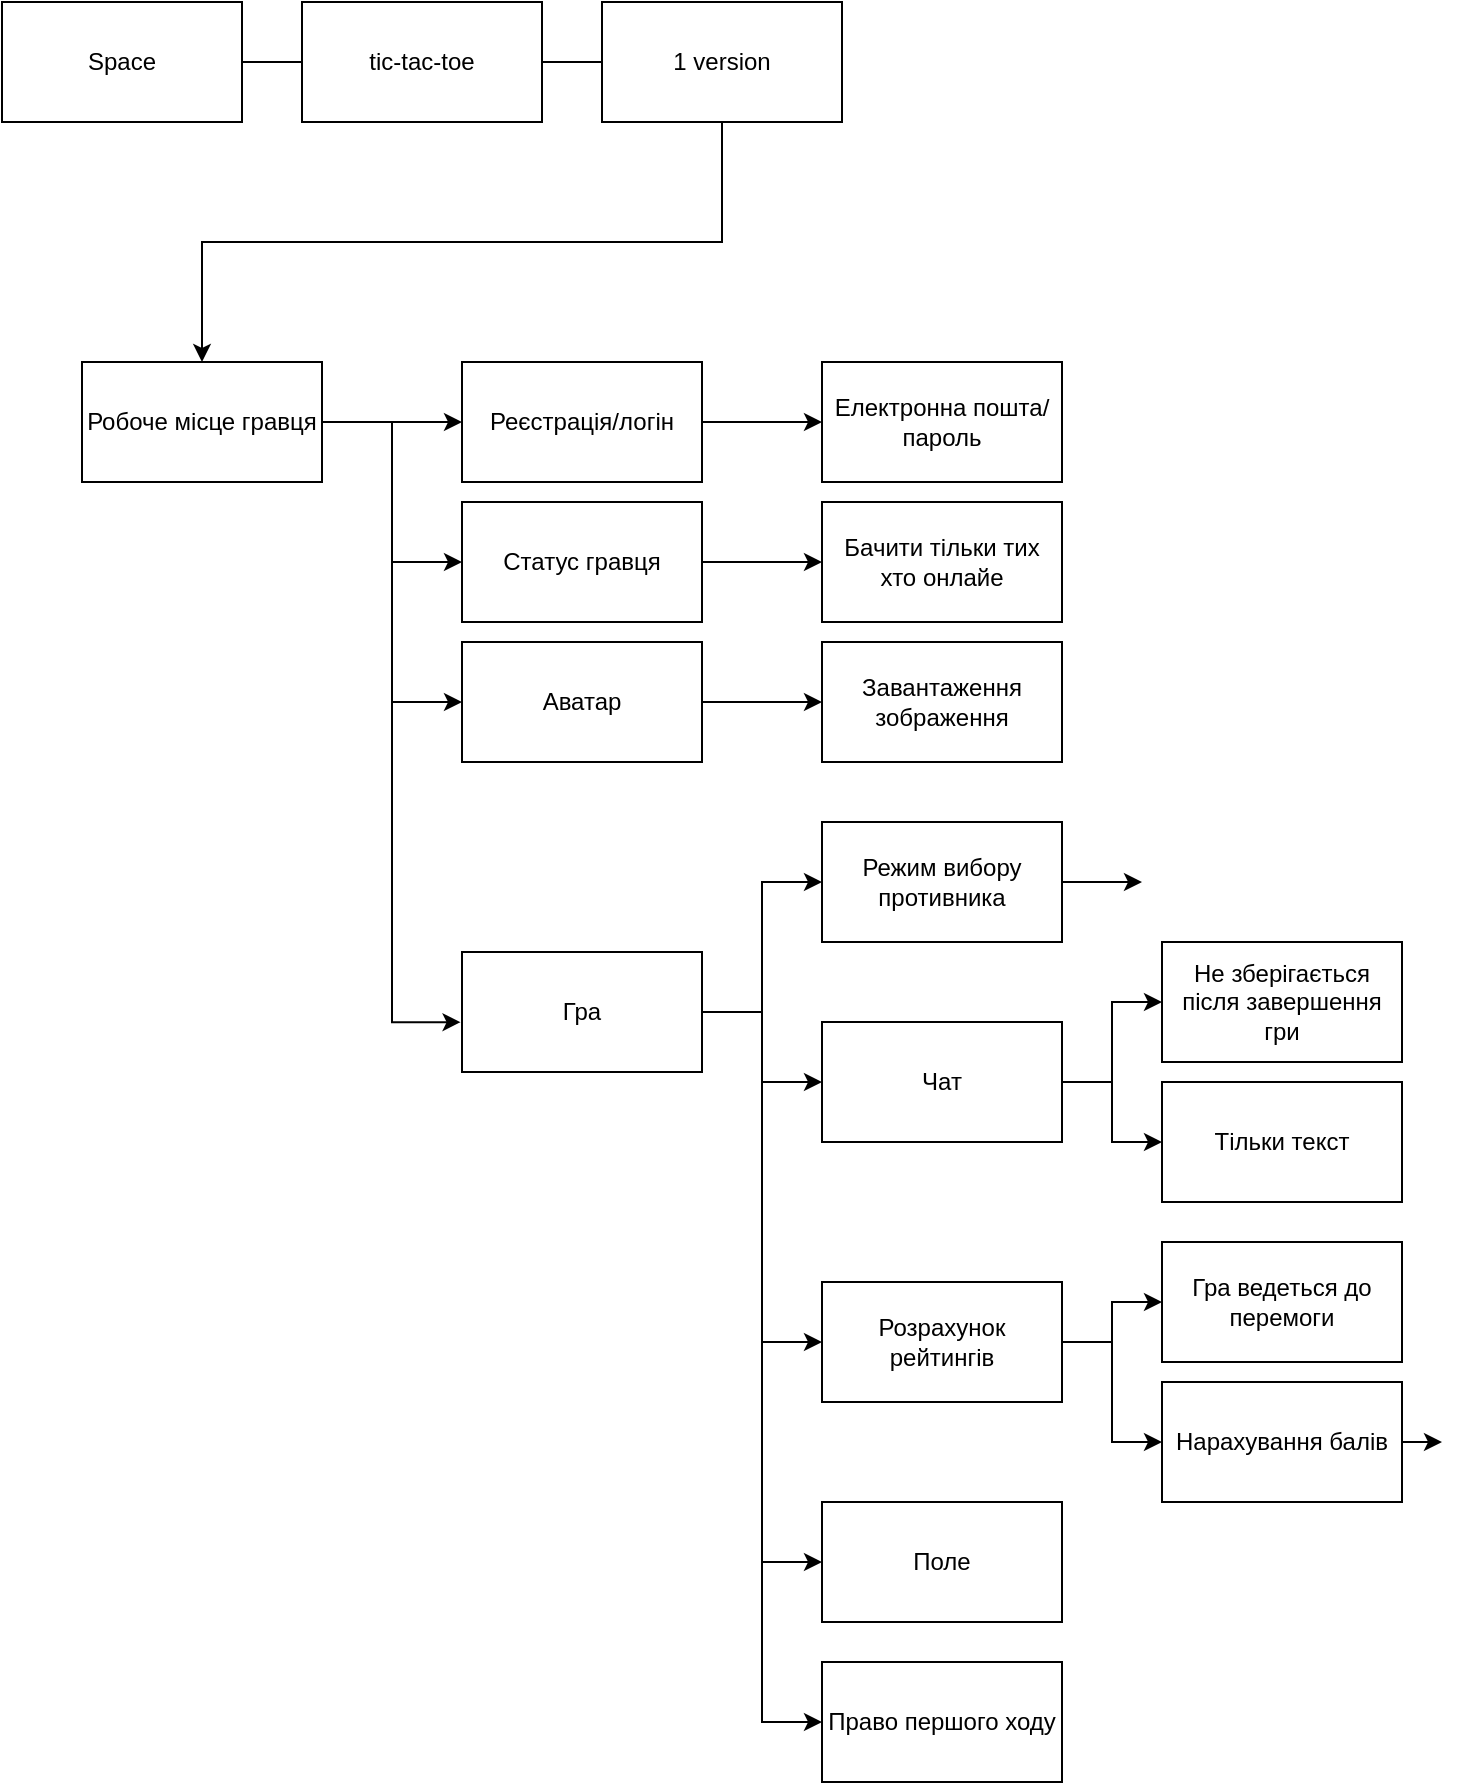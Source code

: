 <mxfile version="20.3.0" type="device"><diagram id="t48m1XwtWQMR5At-aSiP" name="Страница 1"><mxGraphModel dx="757" dy="399" grid="1" gridSize="10" guides="1" tooltips="1" connect="1" arrows="1" fold="1" page="1" pageScale="1" pageWidth="827" pageHeight="1169" math="0" shadow="0"><root><mxCell id="0"/><mxCell id="1" parent="0"/><mxCell id="WuKJUzxnuSaLv8_OfuV6-1" value="Space&lt;br&gt;" style="rounded=0;whiteSpace=wrap;html=1;" vertex="1" parent="1"><mxGeometry x="30" y="110" width="120" height="60" as="geometry"/></mxCell><mxCell id="WuKJUzxnuSaLv8_OfuV6-2" value="tic-tac-toe" style="rounded=0;whiteSpace=wrap;html=1;" vertex="1" parent="1"><mxGeometry x="180" y="110" width="120" height="60" as="geometry"/></mxCell><mxCell id="WuKJUzxnuSaLv8_OfuV6-3" value="" style="endArrow=none;html=1;rounded=0;entryX=0;entryY=0.5;entryDx=0;entryDy=0;exitX=1;exitY=0.5;exitDx=0;exitDy=0;" edge="1" parent="1" source="WuKJUzxnuSaLv8_OfuV6-1" target="WuKJUzxnuSaLv8_OfuV6-2"><mxGeometry width="50" height="50" relative="1" as="geometry"><mxPoint x="160" y="210" as="sourcePoint"/><mxPoint x="440" y="240" as="targetPoint"/><Array as="points"/></mxGeometry></mxCell><mxCell id="WuKJUzxnuSaLv8_OfuV6-11" style="edgeStyle=orthogonalEdgeStyle;rounded=0;orthogonalLoop=1;jettySize=auto;html=1;exitX=0.5;exitY=1;exitDx=0;exitDy=0;" edge="1" parent="1" source="WuKJUzxnuSaLv8_OfuV6-4" target="WuKJUzxnuSaLv8_OfuV6-6"><mxGeometry relative="1" as="geometry"/></mxCell><mxCell id="WuKJUzxnuSaLv8_OfuV6-4" value="1 version" style="rounded=0;whiteSpace=wrap;html=1;" vertex="1" parent="1"><mxGeometry x="330" y="110" width="120" height="60" as="geometry"/></mxCell><mxCell id="WuKJUzxnuSaLv8_OfuV6-5" value="" style="endArrow=none;html=1;rounded=0;entryX=1;entryY=0.5;entryDx=0;entryDy=0;exitX=0;exitY=0.5;exitDx=0;exitDy=0;" edge="1" parent="1" source="WuKJUzxnuSaLv8_OfuV6-4" target="WuKJUzxnuSaLv8_OfuV6-2"><mxGeometry width="50" height="50" relative="1" as="geometry"><mxPoint x="320" y="150" as="sourcePoint"/><mxPoint x="440" y="240" as="targetPoint"/></mxGeometry></mxCell><mxCell id="WuKJUzxnuSaLv8_OfuV6-12" style="edgeStyle=orthogonalEdgeStyle;rounded=0;orthogonalLoop=1;jettySize=auto;html=1;entryX=0;entryY=0.5;entryDx=0;entryDy=0;" edge="1" parent="1" source="WuKJUzxnuSaLv8_OfuV6-6" target="WuKJUzxnuSaLv8_OfuV6-8"><mxGeometry relative="1" as="geometry"/></mxCell><mxCell id="WuKJUzxnuSaLv8_OfuV6-13" style="edgeStyle=orthogonalEdgeStyle;rounded=0;orthogonalLoop=1;jettySize=auto;html=1;exitX=1;exitY=0.5;exitDx=0;exitDy=0;entryX=0;entryY=0.5;entryDx=0;entryDy=0;" edge="1" parent="1" source="WuKJUzxnuSaLv8_OfuV6-6" target="WuKJUzxnuSaLv8_OfuV6-7"><mxGeometry relative="1" as="geometry"/></mxCell><mxCell id="WuKJUzxnuSaLv8_OfuV6-15" style="edgeStyle=orthogonalEdgeStyle;rounded=0;orthogonalLoop=1;jettySize=auto;html=1;entryX=0;entryY=0.5;entryDx=0;entryDy=0;" edge="1" parent="1" source="WuKJUzxnuSaLv8_OfuV6-6" target="WuKJUzxnuSaLv8_OfuV6-14"><mxGeometry relative="1" as="geometry"/></mxCell><mxCell id="WuKJUzxnuSaLv8_OfuV6-17" style="edgeStyle=orthogonalEdgeStyle;rounded=0;orthogonalLoop=1;jettySize=auto;html=1;entryX=-0.006;entryY=0.585;entryDx=0;entryDy=0;entryPerimeter=0;" edge="1" parent="1" source="WuKJUzxnuSaLv8_OfuV6-6" target="WuKJUzxnuSaLv8_OfuV6-16"><mxGeometry relative="1" as="geometry"/></mxCell><mxCell id="WuKJUzxnuSaLv8_OfuV6-6" value="Робоче місце гравця" style="rounded=0;whiteSpace=wrap;html=1;" vertex="1" parent="1"><mxGeometry x="70" y="290" width="120" height="60" as="geometry"/></mxCell><mxCell id="WuKJUzxnuSaLv8_OfuV6-22" style="edgeStyle=orthogonalEdgeStyle;rounded=0;orthogonalLoop=1;jettySize=auto;html=1;entryX=0;entryY=0.5;entryDx=0;entryDy=0;" edge="1" parent="1" source="WuKJUzxnuSaLv8_OfuV6-7" target="WuKJUzxnuSaLv8_OfuV6-20"><mxGeometry relative="1" as="geometry"/></mxCell><mxCell id="WuKJUzxnuSaLv8_OfuV6-7" value="Статус гравця" style="rounded=0;whiteSpace=wrap;html=1;" vertex="1" parent="1"><mxGeometry x="260" y="360" width="120" height="60" as="geometry"/></mxCell><mxCell id="WuKJUzxnuSaLv8_OfuV6-19" style="edgeStyle=orthogonalEdgeStyle;rounded=0;orthogonalLoop=1;jettySize=auto;html=1;exitX=1;exitY=0.5;exitDx=0;exitDy=0;entryX=0;entryY=0.5;entryDx=0;entryDy=0;" edge="1" parent="1" source="WuKJUzxnuSaLv8_OfuV6-8" target="WuKJUzxnuSaLv8_OfuV6-18"><mxGeometry relative="1" as="geometry"/></mxCell><mxCell id="WuKJUzxnuSaLv8_OfuV6-8" value="Реєстрація/логін" style="rounded=0;whiteSpace=wrap;html=1;" vertex="1" parent="1"><mxGeometry x="260" y="290" width="120" height="60" as="geometry"/></mxCell><mxCell id="WuKJUzxnuSaLv8_OfuV6-24" style="edgeStyle=orthogonalEdgeStyle;rounded=0;orthogonalLoop=1;jettySize=auto;html=1;entryX=0;entryY=0.5;entryDx=0;entryDy=0;" edge="1" parent="1" source="WuKJUzxnuSaLv8_OfuV6-14" target="WuKJUzxnuSaLv8_OfuV6-23"><mxGeometry relative="1" as="geometry"/></mxCell><mxCell id="WuKJUzxnuSaLv8_OfuV6-14" value="Аватар" style="rounded=0;whiteSpace=wrap;html=1;" vertex="1" parent="1"><mxGeometry x="260" y="430" width="120" height="60" as="geometry"/></mxCell><mxCell id="WuKJUzxnuSaLv8_OfuV6-28" style="edgeStyle=orthogonalEdgeStyle;rounded=0;orthogonalLoop=1;jettySize=auto;html=1;entryX=0;entryY=0.5;entryDx=0;entryDy=0;" edge="1" parent="1" source="WuKJUzxnuSaLv8_OfuV6-16" target="WuKJUzxnuSaLv8_OfuV6-25"><mxGeometry relative="1" as="geometry"/></mxCell><mxCell id="WuKJUzxnuSaLv8_OfuV6-31" style="edgeStyle=orthogonalEdgeStyle;rounded=0;orthogonalLoop=1;jettySize=auto;html=1;entryX=0;entryY=0.5;entryDx=0;entryDy=0;" edge="1" parent="1" source="WuKJUzxnuSaLv8_OfuV6-16" target="WuKJUzxnuSaLv8_OfuV6-26"><mxGeometry relative="1" as="geometry"/></mxCell><mxCell id="WuKJUzxnuSaLv8_OfuV6-34" style="edgeStyle=orthogonalEdgeStyle;rounded=0;orthogonalLoop=1;jettySize=auto;html=1;entryX=0;entryY=0.5;entryDx=0;entryDy=0;" edge="1" parent="1" source="WuKJUzxnuSaLv8_OfuV6-16" target="WuKJUzxnuSaLv8_OfuV6-27"><mxGeometry relative="1" as="geometry"/></mxCell><mxCell id="WuKJUzxnuSaLv8_OfuV6-41" style="edgeStyle=orthogonalEdgeStyle;rounded=0;orthogonalLoop=1;jettySize=auto;html=1;entryX=0;entryY=0.5;entryDx=0;entryDy=0;" edge="1" parent="1" source="WuKJUzxnuSaLv8_OfuV6-16" target="WuKJUzxnuSaLv8_OfuV6-39"><mxGeometry relative="1" as="geometry"/></mxCell><mxCell id="WuKJUzxnuSaLv8_OfuV6-42" style="edgeStyle=orthogonalEdgeStyle;rounded=0;orthogonalLoop=1;jettySize=auto;html=1;entryX=0;entryY=0.5;entryDx=0;entryDy=0;" edge="1" parent="1" source="WuKJUzxnuSaLv8_OfuV6-16" target="WuKJUzxnuSaLv8_OfuV6-40"><mxGeometry relative="1" as="geometry"/></mxCell><mxCell id="WuKJUzxnuSaLv8_OfuV6-16" value="Гра" style="rounded=0;whiteSpace=wrap;html=1;" vertex="1" parent="1"><mxGeometry x="260" y="585" width="120" height="60" as="geometry"/></mxCell><mxCell id="WuKJUzxnuSaLv8_OfuV6-18" value="Електронна пошта/пароль&lt;br&gt;" style="rounded=0;whiteSpace=wrap;html=1;" vertex="1" parent="1"><mxGeometry x="440" y="290" width="120" height="60" as="geometry"/></mxCell><mxCell id="WuKJUzxnuSaLv8_OfuV6-20" value="Бачити тільки тих хто онлайе" style="rounded=0;whiteSpace=wrap;html=1;" vertex="1" parent="1"><mxGeometry x="440" y="360" width="120" height="60" as="geometry"/></mxCell><mxCell id="WuKJUzxnuSaLv8_OfuV6-23" value="Завантаження зображення" style="rounded=0;whiteSpace=wrap;html=1;" vertex="1" parent="1"><mxGeometry x="440" y="430" width="120" height="60" as="geometry"/></mxCell><mxCell id="WuKJUzxnuSaLv8_OfuV6-45" style="edgeStyle=orthogonalEdgeStyle;rounded=0;orthogonalLoop=1;jettySize=auto;html=1;" edge="1" parent="1" source="WuKJUzxnuSaLv8_OfuV6-25"><mxGeometry relative="1" as="geometry"><mxPoint x="600" y="550" as="targetPoint"/></mxGeometry></mxCell><mxCell id="WuKJUzxnuSaLv8_OfuV6-25" value="Режим вибору противника" style="rounded=0;whiteSpace=wrap;html=1;" vertex="1" parent="1"><mxGeometry x="440" y="520" width="120" height="60" as="geometry"/></mxCell><mxCell id="WuKJUzxnuSaLv8_OfuV6-32" style="edgeStyle=orthogonalEdgeStyle;rounded=0;orthogonalLoop=1;jettySize=auto;html=1;entryX=0;entryY=0.5;entryDx=0;entryDy=0;" edge="1" parent="1" source="WuKJUzxnuSaLv8_OfuV6-26" target="WuKJUzxnuSaLv8_OfuV6-29"><mxGeometry relative="1" as="geometry"/></mxCell><mxCell id="WuKJUzxnuSaLv8_OfuV6-33" style="edgeStyle=orthogonalEdgeStyle;rounded=0;orthogonalLoop=1;jettySize=auto;html=1;entryX=0;entryY=0.5;entryDx=0;entryDy=0;" edge="1" parent="1" source="WuKJUzxnuSaLv8_OfuV6-26" target="WuKJUzxnuSaLv8_OfuV6-30"><mxGeometry relative="1" as="geometry"/></mxCell><mxCell id="WuKJUzxnuSaLv8_OfuV6-26" value="Чат" style="rounded=0;whiteSpace=wrap;html=1;" vertex="1" parent="1"><mxGeometry x="440" y="620" width="120" height="60" as="geometry"/></mxCell><mxCell id="WuKJUzxnuSaLv8_OfuV6-37" style="edgeStyle=orthogonalEdgeStyle;rounded=0;orthogonalLoop=1;jettySize=auto;html=1;entryX=0;entryY=0.5;entryDx=0;entryDy=0;" edge="1" parent="1" source="WuKJUzxnuSaLv8_OfuV6-27" target="WuKJUzxnuSaLv8_OfuV6-35"><mxGeometry relative="1" as="geometry"/></mxCell><mxCell id="WuKJUzxnuSaLv8_OfuV6-38" style="edgeStyle=orthogonalEdgeStyle;rounded=0;orthogonalLoop=1;jettySize=auto;html=1;entryX=0;entryY=0.5;entryDx=0;entryDy=0;" edge="1" parent="1" source="WuKJUzxnuSaLv8_OfuV6-27" target="WuKJUzxnuSaLv8_OfuV6-36"><mxGeometry relative="1" as="geometry"/></mxCell><mxCell id="WuKJUzxnuSaLv8_OfuV6-27" value="Розрахунок рейтингів" style="rounded=0;whiteSpace=wrap;html=1;" vertex="1" parent="1"><mxGeometry x="440" y="750" width="120" height="60" as="geometry"/></mxCell><mxCell id="WuKJUzxnuSaLv8_OfuV6-29" value="Не зберігається після завершення гри" style="rounded=0;whiteSpace=wrap;html=1;" vertex="1" parent="1"><mxGeometry x="610" y="580" width="120" height="60" as="geometry"/></mxCell><mxCell id="WuKJUzxnuSaLv8_OfuV6-30" value="Тільки текст" style="rounded=0;whiteSpace=wrap;html=1;" vertex="1" parent="1"><mxGeometry x="610" y="650" width="120" height="60" as="geometry"/></mxCell><mxCell id="WuKJUzxnuSaLv8_OfuV6-35" value="Гра ведеться до перемоги" style="rounded=0;whiteSpace=wrap;html=1;" vertex="1" parent="1"><mxGeometry x="610" y="730" width="120" height="60" as="geometry"/></mxCell><mxCell id="WuKJUzxnuSaLv8_OfuV6-43" style="edgeStyle=orthogonalEdgeStyle;rounded=0;orthogonalLoop=1;jettySize=auto;html=1;" edge="1" parent="1" source="WuKJUzxnuSaLv8_OfuV6-36"><mxGeometry relative="1" as="geometry"><mxPoint x="750" y="830" as="targetPoint"/></mxGeometry></mxCell><mxCell id="WuKJUzxnuSaLv8_OfuV6-36" value="Нарахування балів" style="rounded=0;whiteSpace=wrap;html=1;" vertex="1" parent="1"><mxGeometry x="610" y="800" width="120" height="60" as="geometry"/></mxCell><mxCell id="WuKJUzxnuSaLv8_OfuV6-39" value="Поле" style="rounded=0;whiteSpace=wrap;html=1;" vertex="1" parent="1"><mxGeometry x="440" y="860" width="120" height="60" as="geometry"/></mxCell><mxCell id="WuKJUzxnuSaLv8_OfuV6-40" value="Право першого ходу" style="rounded=0;whiteSpace=wrap;html=1;" vertex="1" parent="1"><mxGeometry x="440" y="940" width="120" height="60" as="geometry"/></mxCell></root></mxGraphModel></diagram></mxfile>